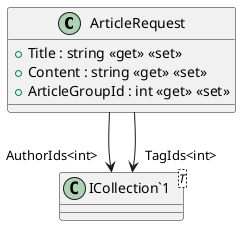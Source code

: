 @startuml
class ArticleRequest {
    + Title : string <<get>> <<set>>
    + Content : string <<get>> <<set>>
    + ArticleGroupId : int <<get>> <<set>>
}
class "ICollection`1"<T> {
}
ArticleRequest --> "AuthorIds<int>" "ICollection`1"
ArticleRequest --> "TagIds<int>" "ICollection`1"
@enduml
